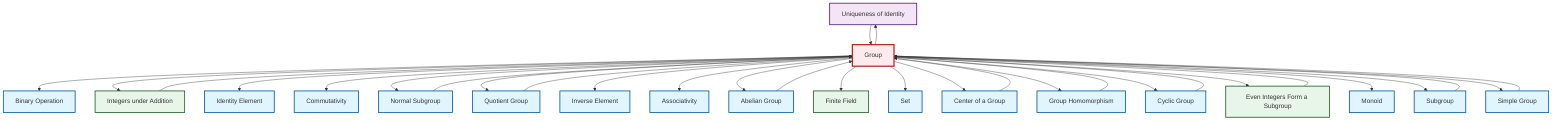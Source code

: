 graph TD
    classDef definition fill:#e1f5fe,stroke:#01579b,stroke-width:2px
    classDef theorem fill:#f3e5f5,stroke:#4a148c,stroke-width:2px
    classDef axiom fill:#fff3e0,stroke:#e65100,stroke-width:2px
    classDef example fill:#e8f5e9,stroke:#1b5e20,stroke-width:2px
    classDef current fill:#ffebee,stroke:#b71c1c,stroke-width:3px
    def-set["Set"]:::definition
    thm-unique-identity["Uniqueness of Identity"]:::theorem
    ex-finite-field["Finite Field"]:::example
    def-commutativity["Commutativity"]:::definition
    ex-integers-addition["Integers under Addition"]:::example
    ex-even-integers-subgroup["Even Integers Form a Subgroup"]:::example
    def-subgroup["Subgroup"]:::definition
    def-binary-operation["Binary Operation"]:::definition
    def-abelian-group["Abelian Group"]:::definition
    def-simple-group["Simple Group"]:::definition
    def-cyclic-group["Cyclic Group"]:::definition
    def-homomorphism["Group Homomorphism"]:::definition
    def-center-of-group["Center of a Group"]:::definition
    def-normal-subgroup["Normal Subgroup"]:::definition
    def-identity-element["Identity Element"]:::definition
    def-group["Group"]:::definition
    def-quotient-group["Quotient Group"]:::definition
    def-monoid["Monoid"]:::definition
    def-inverse-element["Inverse Element"]:::definition
    def-associativity["Associativity"]:::definition
    def-group --> def-binary-operation
    def-simple-group --> def-group
    def-homomorphism --> def-group
    def-subgroup --> def-group
    def-center-of-group --> def-group
    def-group --> ex-integers-addition
    def-group --> def-identity-element
    def-cyclic-group --> def-group
    def-group --> def-commutativity
    def-group --> def-normal-subgroup
    def-group --> def-quotient-group
    def-group --> def-inverse-element
    def-normal-subgroup --> def-group
    ex-integers-addition --> def-group
    def-group --> def-associativity
    def-group --> def-abelian-group
    thm-unique-identity --> def-group
    def-quotient-group --> def-group
    def-group --> ex-finite-field
    def-abelian-group --> def-group
    ex-even-integers-subgroup --> def-group
    def-group --> def-set
    def-group --> def-center-of-group
    def-group --> def-homomorphism
    def-group --> def-cyclic-group
    def-group --> ex-even-integers-subgroup
    def-group --> def-monoid
    def-group --> def-subgroup
    def-group --> def-simple-group
    def-group --> thm-unique-identity
    class def-group current